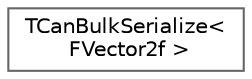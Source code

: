 digraph "Graphical Class Hierarchy"
{
 // INTERACTIVE_SVG=YES
 // LATEX_PDF_SIZE
  bgcolor="transparent";
  edge [fontname=Helvetica,fontsize=10,labelfontname=Helvetica,labelfontsize=10];
  node [fontname=Helvetica,fontsize=10,shape=box,height=0.2,width=0.4];
  rankdir="LR";
  Node0 [id="Node000000",label="TCanBulkSerialize\<\l FVector2f \>",height=0.2,width=0.4,color="grey40", fillcolor="white", style="filled",URL="$d6/d9e/structTCanBulkSerialize_3_01FVector2f_01_4.html",tooltip=" "];
}
